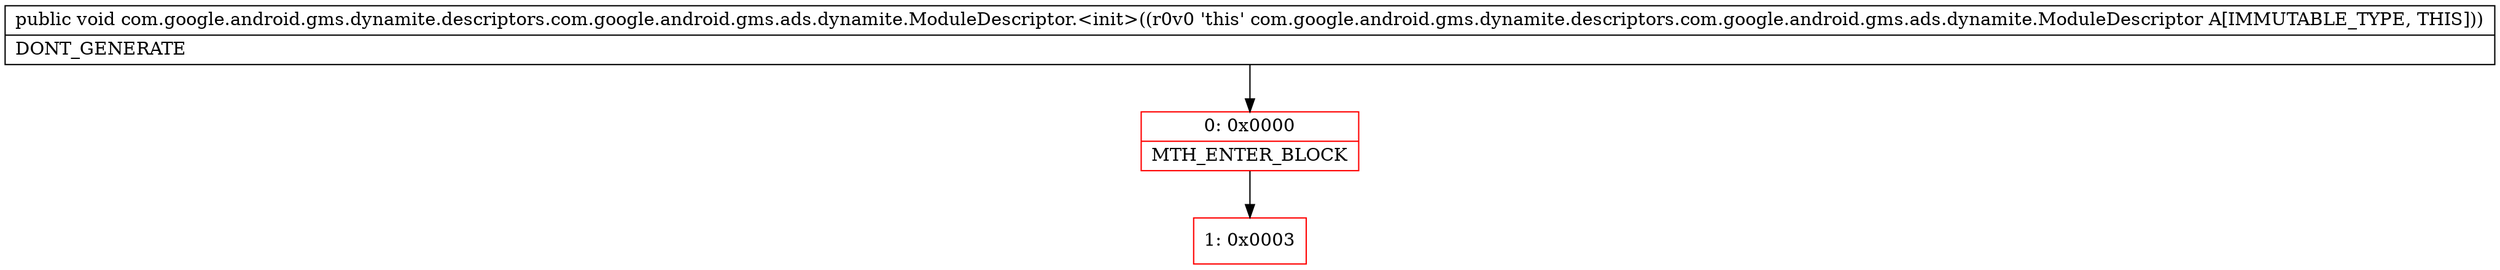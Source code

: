 digraph "CFG forcom.google.android.gms.dynamite.descriptors.com.google.android.gms.ads.dynamite.ModuleDescriptor.\<init\>()V" {
subgraph cluster_Region_1614750497 {
label = "R(0)";
node [shape=record,color=blue];
}
Node_0 [shape=record,color=red,label="{0\:\ 0x0000|MTH_ENTER_BLOCK\l}"];
Node_1 [shape=record,color=red,label="{1\:\ 0x0003}"];
MethodNode[shape=record,label="{public void com.google.android.gms.dynamite.descriptors.com.google.android.gms.ads.dynamite.ModuleDescriptor.\<init\>((r0v0 'this' com.google.android.gms.dynamite.descriptors.com.google.android.gms.ads.dynamite.ModuleDescriptor A[IMMUTABLE_TYPE, THIS]))  | DONT_GENERATE\l}"];
MethodNode -> Node_0;
Node_0 -> Node_1;
}

